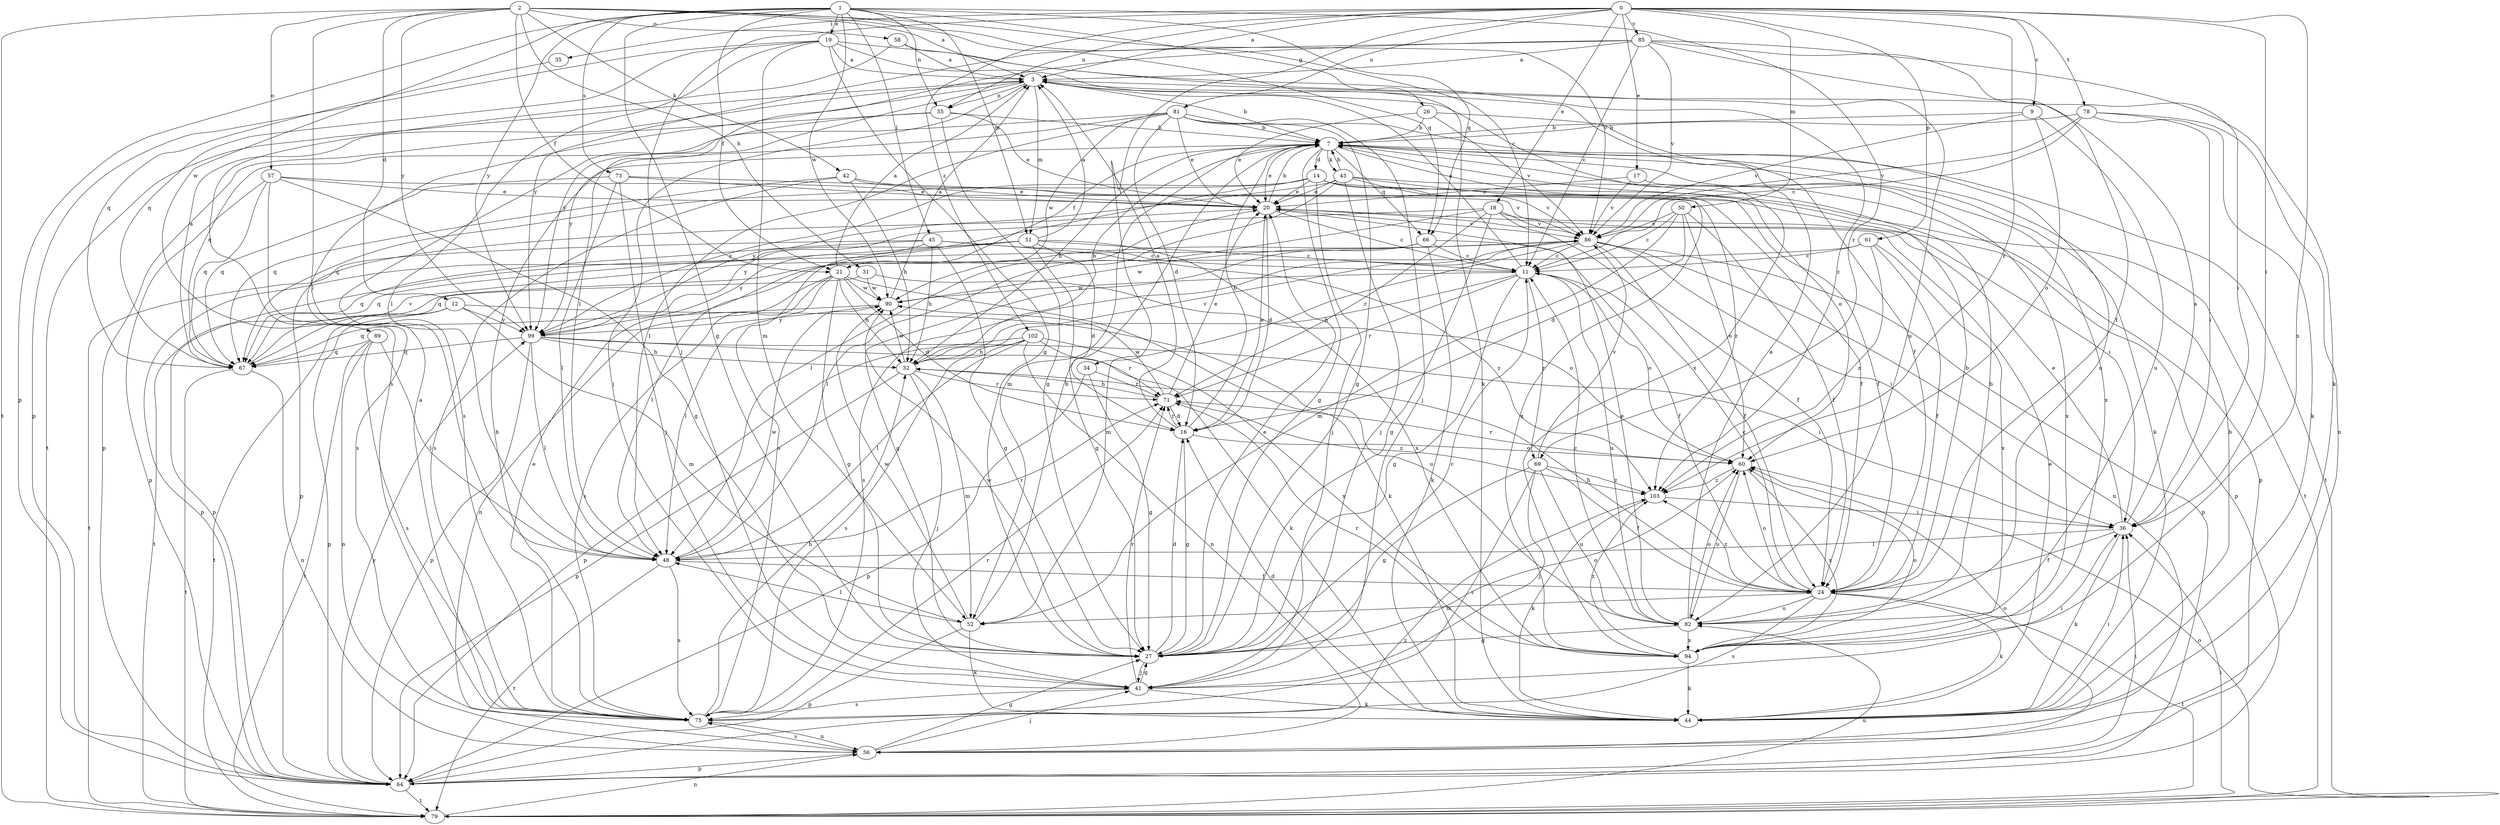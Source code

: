 strict digraph  {
0;
1;
2;
3;
7;
9;
11;
12;
14;
16;
17;
18;
19;
20;
21;
24;
26;
27;
31;
32;
34;
35;
36;
41;
42;
43;
44;
45;
48;
50;
51;
52;
55;
56;
57;
58;
60;
61;
64;
66;
67;
69;
71;
73;
75;
78;
79;
81;
82;
85;
86;
89;
90;
94;
99;
102;
103;
0 -> 3  [label=a];
0 -> 9  [label=c];
0 -> 17  [label=e];
0 -> 18  [label=e];
0 -> 34  [label=i];
0 -> 35  [label=i];
0 -> 36  [label=i];
0 -> 41  [label=j];
0 -> 50  [label=m];
0 -> 55  [label=n];
0 -> 61  [label=p];
0 -> 78  [label=t];
0 -> 81  [label=u];
0 -> 85  [label=v];
0 -> 94  [label=x];
0 -> 102  [label=z];
0 -> 103  [label=z];
1 -> 19  [label=e];
1 -> 21  [label=f];
1 -> 26  [label=g];
1 -> 27  [label=g];
1 -> 45  [label=l];
1 -> 51  [label=m];
1 -> 55  [label=n];
1 -> 64  [label=p];
1 -> 66  [label=q];
1 -> 69  [label=r];
1 -> 73  [label=s];
1 -> 89  [label=w];
1 -> 90  [label=w];
1 -> 99  [label=y];
2 -> 3  [label=a];
2 -> 11  [label=c];
2 -> 12  [label=d];
2 -> 21  [label=f];
2 -> 31  [label=h];
2 -> 42  [label=k];
2 -> 48  [label=l];
2 -> 57  [label=o];
2 -> 58  [label=o];
2 -> 66  [label=q];
2 -> 79  [label=t];
2 -> 86  [label=v];
2 -> 99  [label=y];
3 -> 7  [label=b];
3 -> 41  [label=j];
3 -> 51  [label=m];
3 -> 55  [label=n];
3 -> 79  [label=t];
3 -> 94  [label=x];
3 -> 99  [label=y];
7 -> 14  [label=d];
7 -> 20  [label=e];
7 -> 21  [label=f];
7 -> 27  [label=g];
7 -> 32  [label=h];
7 -> 43  [label=k];
7 -> 44  [label=k];
7 -> 52  [label=m];
7 -> 60  [label=o];
7 -> 66  [label=q];
7 -> 79  [label=t];
7 -> 94  [label=x];
9 -> 7  [label=b];
9 -> 60  [label=o];
9 -> 82  [label=u];
9 -> 86  [label=v];
11 -> 3  [label=a];
11 -> 27  [label=g];
11 -> 32  [label=h];
11 -> 60  [label=o];
11 -> 69  [label=r];
11 -> 71  [label=r];
11 -> 82  [label=u];
11 -> 90  [label=w];
12 -> 52  [label=m];
12 -> 64  [label=p];
12 -> 79  [label=t];
12 -> 82  [label=u];
12 -> 99  [label=y];
14 -> 20  [label=e];
14 -> 24  [label=f];
14 -> 36  [label=i];
14 -> 41  [label=j];
14 -> 67  [label=q];
14 -> 75  [label=s];
14 -> 79  [label=t];
14 -> 99  [label=y];
16 -> 3  [label=a];
16 -> 7  [label=b];
16 -> 20  [label=e];
16 -> 27  [label=g];
16 -> 60  [label=o];
16 -> 71  [label=r];
17 -> 20  [label=e];
17 -> 86  [label=v];
17 -> 94  [label=x];
18 -> 24  [label=f];
18 -> 27  [label=g];
18 -> 48  [label=l];
18 -> 64  [label=p];
18 -> 71  [label=r];
18 -> 86  [label=v];
18 -> 99  [label=y];
19 -> 3  [label=a];
19 -> 27  [label=g];
19 -> 44  [label=k];
19 -> 48  [label=l];
19 -> 52  [label=m];
19 -> 64  [label=p];
19 -> 67  [label=q];
19 -> 82  [label=u];
20 -> 7  [label=b];
20 -> 11  [label=c];
20 -> 16  [label=d];
20 -> 64  [label=p];
20 -> 86  [label=v];
21 -> 3  [label=a];
21 -> 16  [label=d];
21 -> 27  [label=g];
21 -> 32  [label=h];
21 -> 44  [label=k];
21 -> 48  [label=l];
21 -> 56  [label=n];
21 -> 75  [label=s];
21 -> 90  [label=w];
24 -> 7  [label=b];
24 -> 11  [label=c];
24 -> 32  [label=h];
24 -> 44  [label=k];
24 -> 52  [label=m];
24 -> 60  [label=o];
24 -> 75  [label=s];
24 -> 79  [label=t];
24 -> 82  [label=u];
24 -> 103  [label=z];
26 -> 7  [label=b];
26 -> 20  [label=e];
26 -> 24  [label=f];
26 -> 86  [label=v];
27 -> 11  [label=c];
27 -> 16  [label=d];
27 -> 20  [label=e];
27 -> 41  [label=j];
27 -> 60  [label=o];
27 -> 90  [label=w];
31 -> 60  [label=o];
31 -> 79  [label=t];
31 -> 90  [label=w];
32 -> 7  [label=b];
32 -> 41  [label=j];
32 -> 52  [label=m];
32 -> 64  [label=p];
32 -> 71  [label=r];
32 -> 86  [label=v];
32 -> 90  [label=w];
34 -> 27  [label=g];
34 -> 64  [label=p];
34 -> 71  [label=r];
35 -> 67  [label=q];
36 -> 3  [label=a];
36 -> 20  [label=e];
36 -> 24  [label=f];
36 -> 44  [label=k];
36 -> 48  [label=l];
41 -> 27  [label=g];
41 -> 36  [label=i];
41 -> 44  [label=k];
41 -> 71  [label=r];
41 -> 75  [label=s];
42 -> 20  [label=e];
42 -> 32  [label=h];
42 -> 67  [label=q];
42 -> 75  [label=s];
42 -> 94  [label=x];
43 -> 7  [label=b];
43 -> 20  [label=e];
43 -> 24  [label=f];
43 -> 41  [label=j];
43 -> 48  [label=l];
43 -> 64  [label=p];
43 -> 86  [label=v];
43 -> 99  [label=y];
44 -> 7  [label=b];
44 -> 16  [label=d];
44 -> 20  [label=e];
44 -> 36  [label=i];
45 -> 11  [label=c];
45 -> 27  [label=g];
45 -> 32  [label=h];
45 -> 67  [label=q];
45 -> 79  [label=t];
45 -> 99  [label=y];
45 -> 103  [label=z];
48 -> 24  [label=f];
48 -> 71  [label=r];
48 -> 75  [label=s];
48 -> 79  [label=t];
48 -> 90  [label=w];
50 -> 11  [label=c];
50 -> 16  [label=d];
50 -> 24  [label=f];
50 -> 52  [label=m];
50 -> 60  [label=o];
50 -> 86  [label=v];
51 -> 3  [label=a];
51 -> 11  [label=c];
51 -> 16  [label=d];
51 -> 27  [label=g];
51 -> 48  [label=l];
51 -> 64  [label=p];
51 -> 67  [label=q];
51 -> 94  [label=x];
52 -> 7  [label=b];
52 -> 44  [label=k];
52 -> 48  [label=l];
52 -> 64  [label=p];
52 -> 90  [label=w];
55 -> 7  [label=b];
55 -> 20  [label=e];
55 -> 27  [label=g];
55 -> 64  [label=p];
55 -> 75  [label=s];
56 -> 27  [label=g];
56 -> 41  [label=j];
56 -> 60  [label=o];
56 -> 64  [label=p];
56 -> 75  [label=s];
57 -> 20  [label=e];
57 -> 27  [label=g];
57 -> 64  [label=p];
57 -> 67  [label=q];
57 -> 75  [label=s];
57 -> 86  [label=v];
58 -> 3  [label=a];
58 -> 75  [label=s];
58 -> 103  [label=z];
60 -> 71  [label=r];
60 -> 82  [label=u];
60 -> 94  [label=x];
60 -> 103  [label=z];
61 -> 11  [label=c];
61 -> 24  [label=f];
61 -> 67  [label=q];
61 -> 94  [label=x];
61 -> 103  [label=z];
64 -> 36  [label=i];
64 -> 79  [label=t];
64 -> 99  [label=y];
64 -> 103  [label=z];
66 -> 11  [label=c];
66 -> 24  [label=f];
66 -> 27  [label=g];
66 -> 44  [label=k];
66 -> 64  [label=p];
67 -> 3  [label=a];
67 -> 56  [label=n];
67 -> 79  [label=t];
67 -> 86  [label=v];
69 -> 24  [label=f];
69 -> 27  [label=g];
69 -> 41  [label=j];
69 -> 75  [label=s];
69 -> 82  [label=u];
69 -> 86  [label=v];
69 -> 103  [label=z];
71 -> 16  [label=d];
71 -> 20  [label=e];
71 -> 32  [label=h];
71 -> 90  [label=w];
71 -> 103  [label=z];
73 -> 20  [label=e];
73 -> 41  [label=j];
73 -> 48  [label=l];
73 -> 67  [label=q];
73 -> 103  [label=z];
75 -> 3  [label=a];
75 -> 7  [label=b];
75 -> 20  [label=e];
75 -> 32  [label=h];
75 -> 56  [label=n];
75 -> 71  [label=r];
78 -> 7  [label=b];
78 -> 11  [label=c];
78 -> 36  [label=i];
78 -> 44  [label=k];
78 -> 56  [label=n];
78 -> 86  [label=v];
79 -> 36  [label=i];
79 -> 56  [label=n];
79 -> 60  [label=o];
79 -> 82  [label=u];
81 -> 7  [label=b];
81 -> 16  [label=d];
81 -> 20  [label=e];
81 -> 27  [label=g];
81 -> 41  [label=j];
81 -> 48  [label=l];
81 -> 67  [label=q];
81 -> 82  [label=u];
81 -> 90  [label=w];
81 -> 99  [label=y];
82 -> 3  [label=a];
82 -> 7  [label=b];
82 -> 11  [label=c];
82 -> 20  [label=e];
82 -> 27  [label=g];
82 -> 60  [label=o];
82 -> 94  [label=x];
85 -> 3  [label=a];
85 -> 11  [label=c];
85 -> 24  [label=f];
85 -> 36  [label=i];
85 -> 44  [label=k];
85 -> 48  [label=l];
85 -> 86  [label=v];
85 -> 99  [label=y];
86 -> 11  [label=c];
86 -> 24  [label=f];
86 -> 36  [label=i];
86 -> 52  [label=m];
86 -> 56  [label=n];
86 -> 64  [label=p];
86 -> 75  [label=s];
86 -> 90  [label=w];
89 -> 48  [label=l];
89 -> 56  [label=n];
89 -> 67  [label=q];
89 -> 75  [label=s];
89 -> 79  [label=t];
90 -> 3  [label=a];
90 -> 67  [label=q];
90 -> 99  [label=y];
94 -> 44  [label=k];
94 -> 60  [label=o];
94 -> 71  [label=r];
94 -> 103  [label=z];
99 -> 32  [label=h];
99 -> 36  [label=i];
99 -> 44  [label=k];
99 -> 48  [label=l];
99 -> 64  [label=p];
99 -> 67  [label=q];
102 -> 32  [label=h];
102 -> 48  [label=l];
102 -> 56  [label=n];
102 -> 64  [label=p];
102 -> 71  [label=r];
102 -> 75  [label=s];
102 -> 94  [label=x];
103 -> 36  [label=i];
103 -> 44  [label=k];
}
